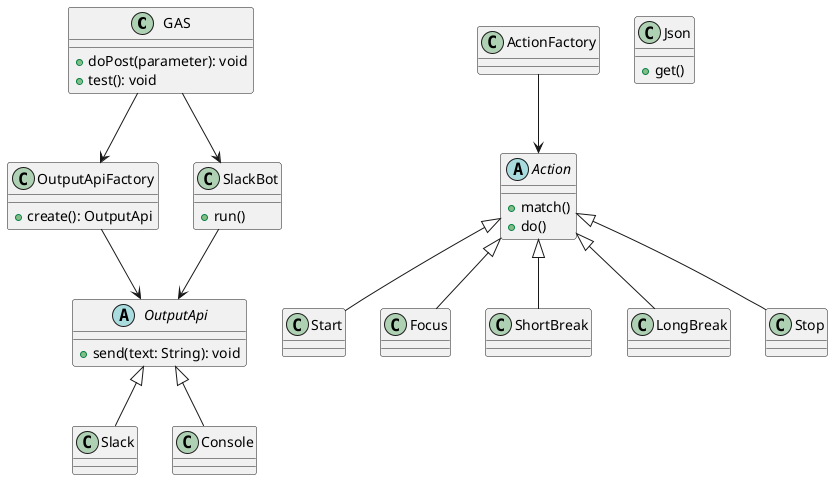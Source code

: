 @startuml class
class GAS {
  + doPost(parameter): void
  + test(): void
}

class OutputApiFactory {
  + create(): OutputApi
}

abstract OutputApi {
  + send(text: String): void
}

class Slack
class Console

OutputApi <|-- Slack
OutputApi <|-- Console
OutputApiFactory --> OutputApi

class SlackBot {
  + run()
}

GAS --> SlackBot
GAS --> OutputApiFactory
SlackBot --> OutputApi

class ActionFactory
abstract Action {
  + match()
  + do()
}
class Start
class Focus
class ShortBreak
class LongBreak
class Stop

ActionFactory --> Action
Action <|-- Start
Action <|-- Focus
Action <|-- ShortBreak
Action <|-- LongBreak
Action <|-- Stop

class Json {
  + get()
}

@enduml